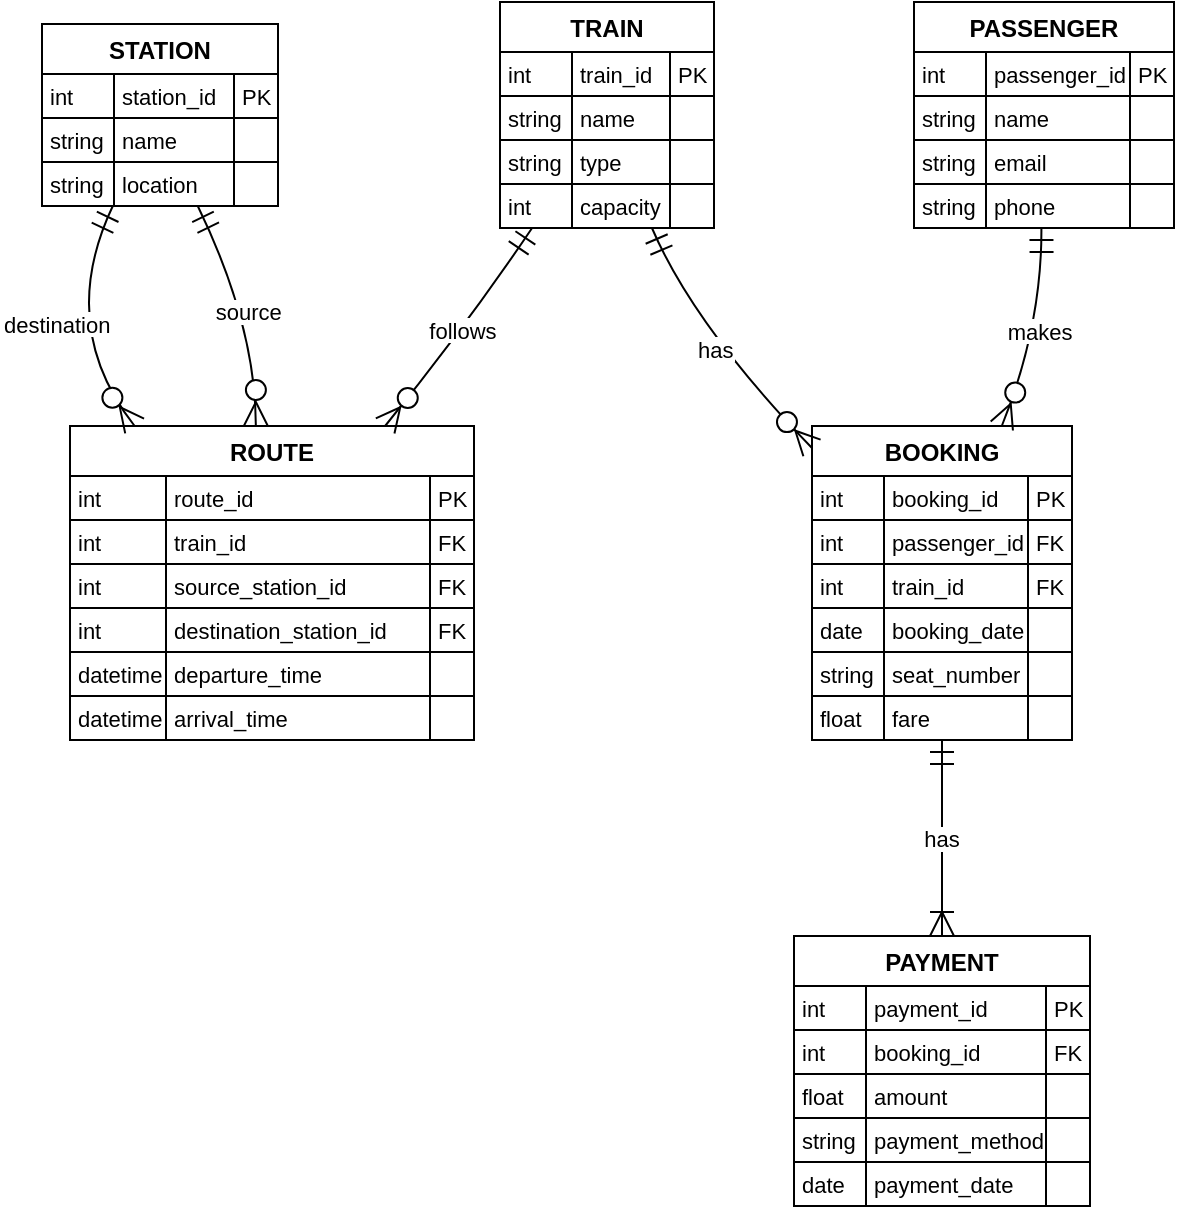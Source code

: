 <mxfile version="26.2.10">
  <diagram name="Page-1" id="knAyFZTI3HJV7yAPTz9n">
    <mxGraphModel dx="2125" dy="632" grid="1" gridSize="10" guides="1" tooltips="1" connect="1" arrows="1" fold="1" page="1" pageScale="1" pageWidth="850" pageHeight="1100" math="0" shadow="0">
      <root>
        <mxCell id="0" />
        <mxCell id="1" parent="0" />
        <mxCell id="Sce8KGqbXGrCBUdUQRyn-1" value="PASSENGER" style="shape=table;startSize=25;container=1;collapsible=0;childLayout=tableLayout;fixedRows=1;rowLines=1;fontStyle=1;align=center;resizeLast=1;" vertex="1" parent="1">
          <mxGeometry x="456" y="20" width="130" height="113" as="geometry" />
        </mxCell>
        <mxCell id="Sce8KGqbXGrCBUdUQRyn-2" style="shape=tableRow;horizontal=0;startSize=0;swimlaneHead=0;swimlaneBody=0;fillColor=none;collapsible=0;dropTarget=0;points=[[0,0.5],[1,0.5]];portConstraint=eastwest;top=0;left=0;right=0;bottom=0;" vertex="1" parent="Sce8KGqbXGrCBUdUQRyn-1">
          <mxGeometry y="25" width="130" height="22" as="geometry" />
        </mxCell>
        <mxCell id="Sce8KGqbXGrCBUdUQRyn-3" value="int" style="shape=partialRectangle;connectable=0;fillColor=none;top=0;left=0;bottom=0;right=0;align=left;spacingLeft=2;overflow=hidden;fontSize=11;" vertex="1" parent="Sce8KGqbXGrCBUdUQRyn-2">
          <mxGeometry width="36" height="22" as="geometry">
            <mxRectangle width="36" height="22" as="alternateBounds" />
          </mxGeometry>
        </mxCell>
        <mxCell id="Sce8KGqbXGrCBUdUQRyn-4" value="passenger_id" style="shape=partialRectangle;connectable=0;fillColor=none;top=0;left=0;bottom=0;right=0;align=left;spacingLeft=2;overflow=hidden;fontSize=11;" vertex="1" parent="Sce8KGqbXGrCBUdUQRyn-2">
          <mxGeometry x="36" width="72" height="22" as="geometry">
            <mxRectangle width="72" height="22" as="alternateBounds" />
          </mxGeometry>
        </mxCell>
        <mxCell id="Sce8KGqbXGrCBUdUQRyn-5" value="PK" style="shape=partialRectangle;connectable=0;fillColor=none;top=0;left=0;bottom=0;right=0;align=left;spacingLeft=2;overflow=hidden;fontSize=11;" vertex="1" parent="Sce8KGqbXGrCBUdUQRyn-2">
          <mxGeometry x="108" width="22" height="22" as="geometry">
            <mxRectangle width="22" height="22" as="alternateBounds" />
          </mxGeometry>
        </mxCell>
        <mxCell id="Sce8KGqbXGrCBUdUQRyn-6" style="shape=tableRow;horizontal=0;startSize=0;swimlaneHead=0;swimlaneBody=0;fillColor=none;collapsible=0;dropTarget=0;points=[[0,0.5],[1,0.5]];portConstraint=eastwest;top=0;left=0;right=0;bottom=0;" vertex="1" parent="Sce8KGqbXGrCBUdUQRyn-1">
          <mxGeometry y="47" width="130" height="22" as="geometry" />
        </mxCell>
        <mxCell id="Sce8KGqbXGrCBUdUQRyn-7" value="string" style="shape=partialRectangle;connectable=0;fillColor=none;top=0;left=0;bottom=0;right=0;align=left;spacingLeft=2;overflow=hidden;fontSize=11;" vertex="1" parent="Sce8KGqbXGrCBUdUQRyn-6">
          <mxGeometry width="36" height="22" as="geometry">
            <mxRectangle width="36" height="22" as="alternateBounds" />
          </mxGeometry>
        </mxCell>
        <mxCell id="Sce8KGqbXGrCBUdUQRyn-8" value="name" style="shape=partialRectangle;connectable=0;fillColor=none;top=0;left=0;bottom=0;right=0;align=left;spacingLeft=2;overflow=hidden;fontSize=11;" vertex="1" parent="Sce8KGqbXGrCBUdUQRyn-6">
          <mxGeometry x="36" width="72" height="22" as="geometry">
            <mxRectangle width="72" height="22" as="alternateBounds" />
          </mxGeometry>
        </mxCell>
        <mxCell id="Sce8KGqbXGrCBUdUQRyn-9" value="" style="shape=partialRectangle;connectable=0;fillColor=none;top=0;left=0;bottom=0;right=0;align=left;spacingLeft=2;overflow=hidden;fontSize=11;" vertex="1" parent="Sce8KGqbXGrCBUdUQRyn-6">
          <mxGeometry x="108" width="22" height="22" as="geometry">
            <mxRectangle width="22" height="22" as="alternateBounds" />
          </mxGeometry>
        </mxCell>
        <mxCell id="Sce8KGqbXGrCBUdUQRyn-10" style="shape=tableRow;horizontal=0;startSize=0;swimlaneHead=0;swimlaneBody=0;fillColor=none;collapsible=0;dropTarget=0;points=[[0,0.5],[1,0.5]];portConstraint=eastwest;top=0;left=0;right=0;bottom=0;" vertex="1" parent="Sce8KGqbXGrCBUdUQRyn-1">
          <mxGeometry y="69" width="130" height="22" as="geometry" />
        </mxCell>
        <mxCell id="Sce8KGqbXGrCBUdUQRyn-11" value="string" style="shape=partialRectangle;connectable=0;fillColor=none;top=0;left=0;bottom=0;right=0;align=left;spacingLeft=2;overflow=hidden;fontSize=11;" vertex="1" parent="Sce8KGqbXGrCBUdUQRyn-10">
          <mxGeometry width="36" height="22" as="geometry">
            <mxRectangle width="36" height="22" as="alternateBounds" />
          </mxGeometry>
        </mxCell>
        <mxCell id="Sce8KGqbXGrCBUdUQRyn-12" value="email" style="shape=partialRectangle;connectable=0;fillColor=none;top=0;left=0;bottom=0;right=0;align=left;spacingLeft=2;overflow=hidden;fontSize=11;" vertex="1" parent="Sce8KGqbXGrCBUdUQRyn-10">
          <mxGeometry x="36" width="72" height="22" as="geometry">
            <mxRectangle width="72" height="22" as="alternateBounds" />
          </mxGeometry>
        </mxCell>
        <mxCell id="Sce8KGqbXGrCBUdUQRyn-13" value="" style="shape=partialRectangle;connectable=0;fillColor=none;top=0;left=0;bottom=0;right=0;align=left;spacingLeft=2;overflow=hidden;fontSize=11;" vertex="1" parent="Sce8KGqbXGrCBUdUQRyn-10">
          <mxGeometry x="108" width="22" height="22" as="geometry">
            <mxRectangle width="22" height="22" as="alternateBounds" />
          </mxGeometry>
        </mxCell>
        <mxCell id="Sce8KGqbXGrCBUdUQRyn-14" style="shape=tableRow;horizontal=0;startSize=0;swimlaneHead=0;swimlaneBody=0;fillColor=none;collapsible=0;dropTarget=0;points=[[0,0.5],[1,0.5]];portConstraint=eastwest;top=0;left=0;right=0;bottom=0;" vertex="1" parent="Sce8KGqbXGrCBUdUQRyn-1">
          <mxGeometry y="91" width="130" height="22" as="geometry" />
        </mxCell>
        <mxCell id="Sce8KGqbXGrCBUdUQRyn-15" value="string" style="shape=partialRectangle;connectable=0;fillColor=none;top=0;left=0;bottom=0;right=0;align=left;spacingLeft=2;overflow=hidden;fontSize=11;" vertex="1" parent="Sce8KGqbXGrCBUdUQRyn-14">
          <mxGeometry width="36" height="22" as="geometry">
            <mxRectangle width="36" height="22" as="alternateBounds" />
          </mxGeometry>
        </mxCell>
        <mxCell id="Sce8KGqbXGrCBUdUQRyn-16" value="phone" style="shape=partialRectangle;connectable=0;fillColor=none;top=0;left=0;bottom=0;right=0;align=left;spacingLeft=2;overflow=hidden;fontSize=11;" vertex="1" parent="Sce8KGqbXGrCBUdUQRyn-14">
          <mxGeometry x="36" width="72" height="22" as="geometry">
            <mxRectangle width="72" height="22" as="alternateBounds" />
          </mxGeometry>
        </mxCell>
        <mxCell id="Sce8KGqbXGrCBUdUQRyn-17" value="" style="shape=partialRectangle;connectable=0;fillColor=none;top=0;left=0;bottom=0;right=0;align=left;spacingLeft=2;overflow=hidden;fontSize=11;" vertex="1" parent="Sce8KGqbXGrCBUdUQRyn-14">
          <mxGeometry x="108" width="22" height="22" as="geometry">
            <mxRectangle width="22" height="22" as="alternateBounds" />
          </mxGeometry>
        </mxCell>
        <mxCell id="Sce8KGqbXGrCBUdUQRyn-18" value="TRAIN" style="shape=table;startSize=25;container=1;collapsible=0;childLayout=tableLayout;fixedRows=1;rowLines=1;fontStyle=1;align=center;resizeLast=1;" vertex="1" parent="1">
          <mxGeometry x="249" y="20" width="107" height="113" as="geometry" />
        </mxCell>
        <mxCell id="Sce8KGqbXGrCBUdUQRyn-19" style="shape=tableRow;horizontal=0;startSize=0;swimlaneHead=0;swimlaneBody=0;fillColor=none;collapsible=0;dropTarget=0;points=[[0,0.5],[1,0.5]];portConstraint=eastwest;top=0;left=0;right=0;bottom=0;" vertex="1" parent="Sce8KGqbXGrCBUdUQRyn-18">
          <mxGeometry y="25" width="107" height="22" as="geometry" />
        </mxCell>
        <mxCell id="Sce8KGqbXGrCBUdUQRyn-20" value="int" style="shape=partialRectangle;connectable=0;fillColor=none;top=0;left=0;bottom=0;right=0;align=left;spacingLeft=2;overflow=hidden;fontSize=11;" vertex="1" parent="Sce8KGqbXGrCBUdUQRyn-19">
          <mxGeometry width="36" height="22" as="geometry">
            <mxRectangle width="36" height="22" as="alternateBounds" />
          </mxGeometry>
        </mxCell>
        <mxCell id="Sce8KGqbXGrCBUdUQRyn-21" value="train_id" style="shape=partialRectangle;connectable=0;fillColor=none;top=0;left=0;bottom=0;right=0;align=left;spacingLeft=2;overflow=hidden;fontSize=11;" vertex="1" parent="Sce8KGqbXGrCBUdUQRyn-19">
          <mxGeometry x="36" width="49" height="22" as="geometry">
            <mxRectangle width="49" height="22" as="alternateBounds" />
          </mxGeometry>
        </mxCell>
        <mxCell id="Sce8KGqbXGrCBUdUQRyn-22" value="PK" style="shape=partialRectangle;connectable=0;fillColor=none;top=0;left=0;bottom=0;right=0;align=left;spacingLeft=2;overflow=hidden;fontSize=11;" vertex="1" parent="Sce8KGqbXGrCBUdUQRyn-19">
          <mxGeometry x="85" width="22" height="22" as="geometry">
            <mxRectangle width="22" height="22" as="alternateBounds" />
          </mxGeometry>
        </mxCell>
        <mxCell id="Sce8KGqbXGrCBUdUQRyn-23" style="shape=tableRow;horizontal=0;startSize=0;swimlaneHead=0;swimlaneBody=0;fillColor=none;collapsible=0;dropTarget=0;points=[[0,0.5],[1,0.5]];portConstraint=eastwest;top=0;left=0;right=0;bottom=0;" vertex="1" parent="Sce8KGqbXGrCBUdUQRyn-18">
          <mxGeometry y="47" width="107" height="22" as="geometry" />
        </mxCell>
        <mxCell id="Sce8KGqbXGrCBUdUQRyn-24" value="string" style="shape=partialRectangle;connectable=0;fillColor=none;top=0;left=0;bottom=0;right=0;align=left;spacingLeft=2;overflow=hidden;fontSize=11;" vertex="1" parent="Sce8KGqbXGrCBUdUQRyn-23">
          <mxGeometry width="36" height="22" as="geometry">
            <mxRectangle width="36" height="22" as="alternateBounds" />
          </mxGeometry>
        </mxCell>
        <mxCell id="Sce8KGqbXGrCBUdUQRyn-25" value="name" style="shape=partialRectangle;connectable=0;fillColor=none;top=0;left=0;bottom=0;right=0;align=left;spacingLeft=2;overflow=hidden;fontSize=11;" vertex="1" parent="Sce8KGqbXGrCBUdUQRyn-23">
          <mxGeometry x="36" width="49" height="22" as="geometry">
            <mxRectangle width="49" height="22" as="alternateBounds" />
          </mxGeometry>
        </mxCell>
        <mxCell id="Sce8KGqbXGrCBUdUQRyn-26" value="" style="shape=partialRectangle;connectable=0;fillColor=none;top=0;left=0;bottom=0;right=0;align=left;spacingLeft=2;overflow=hidden;fontSize=11;" vertex="1" parent="Sce8KGqbXGrCBUdUQRyn-23">
          <mxGeometry x="85" width="22" height="22" as="geometry">
            <mxRectangle width="22" height="22" as="alternateBounds" />
          </mxGeometry>
        </mxCell>
        <mxCell id="Sce8KGqbXGrCBUdUQRyn-27" style="shape=tableRow;horizontal=0;startSize=0;swimlaneHead=0;swimlaneBody=0;fillColor=none;collapsible=0;dropTarget=0;points=[[0,0.5],[1,0.5]];portConstraint=eastwest;top=0;left=0;right=0;bottom=0;" vertex="1" parent="Sce8KGqbXGrCBUdUQRyn-18">
          <mxGeometry y="69" width="107" height="22" as="geometry" />
        </mxCell>
        <mxCell id="Sce8KGqbXGrCBUdUQRyn-28" value="string" style="shape=partialRectangle;connectable=0;fillColor=none;top=0;left=0;bottom=0;right=0;align=left;spacingLeft=2;overflow=hidden;fontSize=11;" vertex="1" parent="Sce8KGqbXGrCBUdUQRyn-27">
          <mxGeometry width="36" height="22" as="geometry">
            <mxRectangle width="36" height="22" as="alternateBounds" />
          </mxGeometry>
        </mxCell>
        <mxCell id="Sce8KGqbXGrCBUdUQRyn-29" value="type" style="shape=partialRectangle;connectable=0;fillColor=none;top=0;left=0;bottom=0;right=0;align=left;spacingLeft=2;overflow=hidden;fontSize=11;" vertex="1" parent="Sce8KGqbXGrCBUdUQRyn-27">
          <mxGeometry x="36" width="49" height="22" as="geometry">
            <mxRectangle width="49" height="22" as="alternateBounds" />
          </mxGeometry>
        </mxCell>
        <mxCell id="Sce8KGqbXGrCBUdUQRyn-30" value="" style="shape=partialRectangle;connectable=0;fillColor=none;top=0;left=0;bottom=0;right=0;align=left;spacingLeft=2;overflow=hidden;fontSize=11;" vertex="1" parent="Sce8KGqbXGrCBUdUQRyn-27">
          <mxGeometry x="85" width="22" height="22" as="geometry">
            <mxRectangle width="22" height="22" as="alternateBounds" />
          </mxGeometry>
        </mxCell>
        <mxCell id="Sce8KGqbXGrCBUdUQRyn-31" style="shape=tableRow;horizontal=0;startSize=0;swimlaneHead=0;swimlaneBody=0;fillColor=none;collapsible=0;dropTarget=0;points=[[0,0.5],[1,0.5]];portConstraint=eastwest;top=0;left=0;right=0;bottom=0;" vertex="1" parent="Sce8KGqbXGrCBUdUQRyn-18">
          <mxGeometry y="91" width="107" height="22" as="geometry" />
        </mxCell>
        <mxCell id="Sce8KGqbXGrCBUdUQRyn-32" value="int" style="shape=partialRectangle;connectable=0;fillColor=none;top=0;left=0;bottom=0;right=0;align=left;spacingLeft=2;overflow=hidden;fontSize=11;" vertex="1" parent="Sce8KGqbXGrCBUdUQRyn-31">
          <mxGeometry width="36" height="22" as="geometry">
            <mxRectangle width="36" height="22" as="alternateBounds" />
          </mxGeometry>
        </mxCell>
        <mxCell id="Sce8KGqbXGrCBUdUQRyn-33" value="capacity" style="shape=partialRectangle;connectable=0;fillColor=none;top=0;left=0;bottom=0;right=0;align=left;spacingLeft=2;overflow=hidden;fontSize=11;" vertex="1" parent="Sce8KGqbXGrCBUdUQRyn-31">
          <mxGeometry x="36" width="49" height="22" as="geometry">
            <mxRectangle width="49" height="22" as="alternateBounds" />
          </mxGeometry>
        </mxCell>
        <mxCell id="Sce8KGqbXGrCBUdUQRyn-34" value="" style="shape=partialRectangle;connectable=0;fillColor=none;top=0;left=0;bottom=0;right=0;align=left;spacingLeft=2;overflow=hidden;fontSize=11;" vertex="1" parent="Sce8KGqbXGrCBUdUQRyn-31">
          <mxGeometry x="85" width="22" height="22" as="geometry">
            <mxRectangle width="22" height="22" as="alternateBounds" />
          </mxGeometry>
        </mxCell>
        <mxCell id="Sce8KGqbXGrCBUdUQRyn-35" value="STATION" style="shape=table;startSize=25;container=1;collapsible=0;childLayout=tableLayout;fixedRows=1;rowLines=1;fontStyle=1;align=center;resizeLast=1;" vertex="1" parent="1">
          <mxGeometry x="20" y="31" width="118" height="91" as="geometry" />
        </mxCell>
        <mxCell id="Sce8KGqbXGrCBUdUQRyn-36" style="shape=tableRow;horizontal=0;startSize=0;swimlaneHead=0;swimlaneBody=0;fillColor=none;collapsible=0;dropTarget=0;points=[[0,0.5],[1,0.5]];portConstraint=eastwest;top=0;left=0;right=0;bottom=0;" vertex="1" parent="Sce8KGqbXGrCBUdUQRyn-35">
          <mxGeometry y="25" width="118" height="22" as="geometry" />
        </mxCell>
        <mxCell id="Sce8KGqbXGrCBUdUQRyn-37" value="int" style="shape=partialRectangle;connectable=0;fillColor=none;top=0;left=0;bottom=0;right=0;align=left;spacingLeft=2;overflow=hidden;fontSize=11;" vertex="1" parent="Sce8KGqbXGrCBUdUQRyn-36">
          <mxGeometry width="36" height="22" as="geometry">
            <mxRectangle width="36" height="22" as="alternateBounds" />
          </mxGeometry>
        </mxCell>
        <mxCell id="Sce8KGqbXGrCBUdUQRyn-38" value="station_id" style="shape=partialRectangle;connectable=0;fillColor=none;top=0;left=0;bottom=0;right=0;align=left;spacingLeft=2;overflow=hidden;fontSize=11;" vertex="1" parent="Sce8KGqbXGrCBUdUQRyn-36">
          <mxGeometry x="36" width="60" height="22" as="geometry">
            <mxRectangle width="60" height="22" as="alternateBounds" />
          </mxGeometry>
        </mxCell>
        <mxCell id="Sce8KGqbXGrCBUdUQRyn-39" value="PK" style="shape=partialRectangle;connectable=0;fillColor=none;top=0;left=0;bottom=0;right=0;align=left;spacingLeft=2;overflow=hidden;fontSize=11;" vertex="1" parent="Sce8KGqbXGrCBUdUQRyn-36">
          <mxGeometry x="96" width="22" height="22" as="geometry">
            <mxRectangle width="22" height="22" as="alternateBounds" />
          </mxGeometry>
        </mxCell>
        <mxCell id="Sce8KGqbXGrCBUdUQRyn-40" style="shape=tableRow;horizontal=0;startSize=0;swimlaneHead=0;swimlaneBody=0;fillColor=none;collapsible=0;dropTarget=0;points=[[0,0.5],[1,0.5]];portConstraint=eastwest;top=0;left=0;right=0;bottom=0;" vertex="1" parent="Sce8KGqbXGrCBUdUQRyn-35">
          <mxGeometry y="47" width="118" height="22" as="geometry" />
        </mxCell>
        <mxCell id="Sce8KGqbXGrCBUdUQRyn-41" value="string" style="shape=partialRectangle;connectable=0;fillColor=none;top=0;left=0;bottom=0;right=0;align=left;spacingLeft=2;overflow=hidden;fontSize=11;" vertex="1" parent="Sce8KGqbXGrCBUdUQRyn-40">
          <mxGeometry width="36" height="22" as="geometry">
            <mxRectangle width="36" height="22" as="alternateBounds" />
          </mxGeometry>
        </mxCell>
        <mxCell id="Sce8KGqbXGrCBUdUQRyn-42" value="name" style="shape=partialRectangle;connectable=0;fillColor=none;top=0;left=0;bottom=0;right=0;align=left;spacingLeft=2;overflow=hidden;fontSize=11;" vertex="1" parent="Sce8KGqbXGrCBUdUQRyn-40">
          <mxGeometry x="36" width="60" height="22" as="geometry">
            <mxRectangle width="60" height="22" as="alternateBounds" />
          </mxGeometry>
        </mxCell>
        <mxCell id="Sce8KGqbXGrCBUdUQRyn-43" value="" style="shape=partialRectangle;connectable=0;fillColor=none;top=0;left=0;bottom=0;right=0;align=left;spacingLeft=2;overflow=hidden;fontSize=11;" vertex="1" parent="Sce8KGqbXGrCBUdUQRyn-40">
          <mxGeometry x="96" width="22" height="22" as="geometry">
            <mxRectangle width="22" height="22" as="alternateBounds" />
          </mxGeometry>
        </mxCell>
        <mxCell id="Sce8KGqbXGrCBUdUQRyn-44" style="shape=tableRow;horizontal=0;startSize=0;swimlaneHead=0;swimlaneBody=0;fillColor=none;collapsible=0;dropTarget=0;points=[[0,0.5],[1,0.5]];portConstraint=eastwest;top=0;left=0;right=0;bottom=0;" vertex="1" parent="Sce8KGqbXGrCBUdUQRyn-35">
          <mxGeometry y="69" width="118" height="22" as="geometry" />
        </mxCell>
        <mxCell id="Sce8KGqbXGrCBUdUQRyn-45" value="string" style="shape=partialRectangle;connectable=0;fillColor=none;top=0;left=0;bottom=0;right=0;align=left;spacingLeft=2;overflow=hidden;fontSize=11;" vertex="1" parent="Sce8KGqbXGrCBUdUQRyn-44">
          <mxGeometry width="36" height="22" as="geometry">
            <mxRectangle width="36" height="22" as="alternateBounds" />
          </mxGeometry>
        </mxCell>
        <mxCell id="Sce8KGqbXGrCBUdUQRyn-46" value="location" style="shape=partialRectangle;connectable=0;fillColor=none;top=0;left=0;bottom=0;right=0;align=left;spacingLeft=2;overflow=hidden;fontSize=11;" vertex="1" parent="Sce8KGqbXGrCBUdUQRyn-44">
          <mxGeometry x="36" width="60" height="22" as="geometry">
            <mxRectangle width="60" height="22" as="alternateBounds" />
          </mxGeometry>
        </mxCell>
        <mxCell id="Sce8KGqbXGrCBUdUQRyn-47" value="" style="shape=partialRectangle;connectable=0;fillColor=none;top=0;left=0;bottom=0;right=0;align=left;spacingLeft=2;overflow=hidden;fontSize=11;" vertex="1" parent="Sce8KGqbXGrCBUdUQRyn-44">
          <mxGeometry x="96" width="22" height="22" as="geometry">
            <mxRectangle width="22" height="22" as="alternateBounds" />
          </mxGeometry>
        </mxCell>
        <mxCell id="Sce8KGqbXGrCBUdUQRyn-48" value="ROUTE" style="shape=table;startSize=25;container=1;collapsible=0;childLayout=tableLayout;fixedRows=1;rowLines=1;fontStyle=1;align=center;resizeLast=1;" vertex="1" parent="1">
          <mxGeometry x="34" y="232" width="202" height="157" as="geometry" />
        </mxCell>
        <mxCell id="Sce8KGqbXGrCBUdUQRyn-49" style="shape=tableRow;horizontal=0;startSize=0;swimlaneHead=0;swimlaneBody=0;fillColor=none;collapsible=0;dropTarget=0;points=[[0,0.5],[1,0.5]];portConstraint=eastwest;top=0;left=0;right=0;bottom=0;" vertex="1" parent="Sce8KGqbXGrCBUdUQRyn-48">
          <mxGeometry y="25" width="202" height="22" as="geometry" />
        </mxCell>
        <mxCell id="Sce8KGqbXGrCBUdUQRyn-50" value="int" style="shape=partialRectangle;connectable=0;fillColor=none;top=0;left=0;bottom=0;right=0;align=left;spacingLeft=2;overflow=hidden;fontSize=11;" vertex="1" parent="Sce8KGqbXGrCBUdUQRyn-49">
          <mxGeometry width="48" height="22" as="geometry">
            <mxRectangle width="48" height="22" as="alternateBounds" />
          </mxGeometry>
        </mxCell>
        <mxCell id="Sce8KGqbXGrCBUdUQRyn-51" value="route_id" style="shape=partialRectangle;connectable=0;fillColor=none;top=0;left=0;bottom=0;right=0;align=left;spacingLeft=2;overflow=hidden;fontSize=11;" vertex="1" parent="Sce8KGqbXGrCBUdUQRyn-49">
          <mxGeometry x="48" width="132" height="22" as="geometry">
            <mxRectangle width="132" height="22" as="alternateBounds" />
          </mxGeometry>
        </mxCell>
        <mxCell id="Sce8KGqbXGrCBUdUQRyn-52" value="PK" style="shape=partialRectangle;connectable=0;fillColor=none;top=0;left=0;bottom=0;right=0;align=left;spacingLeft=2;overflow=hidden;fontSize=11;" vertex="1" parent="Sce8KGqbXGrCBUdUQRyn-49">
          <mxGeometry x="180" width="22" height="22" as="geometry">
            <mxRectangle width="22" height="22" as="alternateBounds" />
          </mxGeometry>
        </mxCell>
        <mxCell id="Sce8KGqbXGrCBUdUQRyn-53" style="shape=tableRow;horizontal=0;startSize=0;swimlaneHead=0;swimlaneBody=0;fillColor=none;collapsible=0;dropTarget=0;points=[[0,0.5],[1,0.5]];portConstraint=eastwest;top=0;left=0;right=0;bottom=0;" vertex="1" parent="Sce8KGqbXGrCBUdUQRyn-48">
          <mxGeometry y="47" width="202" height="22" as="geometry" />
        </mxCell>
        <mxCell id="Sce8KGqbXGrCBUdUQRyn-54" value="int" style="shape=partialRectangle;connectable=0;fillColor=none;top=0;left=0;bottom=0;right=0;align=left;spacingLeft=2;overflow=hidden;fontSize=11;" vertex="1" parent="Sce8KGqbXGrCBUdUQRyn-53">
          <mxGeometry width="48" height="22" as="geometry">
            <mxRectangle width="48" height="22" as="alternateBounds" />
          </mxGeometry>
        </mxCell>
        <mxCell id="Sce8KGqbXGrCBUdUQRyn-55" value="train_id" style="shape=partialRectangle;connectable=0;fillColor=none;top=0;left=0;bottom=0;right=0;align=left;spacingLeft=2;overflow=hidden;fontSize=11;" vertex="1" parent="Sce8KGqbXGrCBUdUQRyn-53">
          <mxGeometry x="48" width="132" height="22" as="geometry">
            <mxRectangle width="132" height="22" as="alternateBounds" />
          </mxGeometry>
        </mxCell>
        <mxCell id="Sce8KGqbXGrCBUdUQRyn-56" value="FK" style="shape=partialRectangle;connectable=0;fillColor=none;top=0;left=0;bottom=0;right=0;align=left;spacingLeft=2;overflow=hidden;fontSize=11;" vertex="1" parent="Sce8KGqbXGrCBUdUQRyn-53">
          <mxGeometry x="180" width="22" height="22" as="geometry">
            <mxRectangle width="22" height="22" as="alternateBounds" />
          </mxGeometry>
        </mxCell>
        <mxCell id="Sce8KGqbXGrCBUdUQRyn-57" style="shape=tableRow;horizontal=0;startSize=0;swimlaneHead=0;swimlaneBody=0;fillColor=none;collapsible=0;dropTarget=0;points=[[0,0.5],[1,0.5]];portConstraint=eastwest;top=0;left=0;right=0;bottom=0;" vertex="1" parent="Sce8KGqbXGrCBUdUQRyn-48">
          <mxGeometry y="69" width="202" height="22" as="geometry" />
        </mxCell>
        <mxCell id="Sce8KGqbXGrCBUdUQRyn-58" value="int" style="shape=partialRectangle;connectable=0;fillColor=none;top=0;left=0;bottom=0;right=0;align=left;spacingLeft=2;overflow=hidden;fontSize=11;" vertex="1" parent="Sce8KGqbXGrCBUdUQRyn-57">
          <mxGeometry width="48" height="22" as="geometry">
            <mxRectangle width="48" height="22" as="alternateBounds" />
          </mxGeometry>
        </mxCell>
        <mxCell id="Sce8KGqbXGrCBUdUQRyn-59" value="source_station_id" style="shape=partialRectangle;connectable=0;fillColor=none;top=0;left=0;bottom=0;right=0;align=left;spacingLeft=2;overflow=hidden;fontSize=11;" vertex="1" parent="Sce8KGqbXGrCBUdUQRyn-57">
          <mxGeometry x="48" width="132" height="22" as="geometry">
            <mxRectangle width="132" height="22" as="alternateBounds" />
          </mxGeometry>
        </mxCell>
        <mxCell id="Sce8KGqbXGrCBUdUQRyn-60" value="FK" style="shape=partialRectangle;connectable=0;fillColor=none;top=0;left=0;bottom=0;right=0;align=left;spacingLeft=2;overflow=hidden;fontSize=11;" vertex="1" parent="Sce8KGqbXGrCBUdUQRyn-57">
          <mxGeometry x="180" width="22" height="22" as="geometry">
            <mxRectangle width="22" height="22" as="alternateBounds" />
          </mxGeometry>
        </mxCell>
        <mxCell id="Sce8KGqbXGrCBUdUQRyn-61" style="shape=tableRow;horizontal=0;startSize=0;swimlaneHead=0;swimlaneBody=0;fillColor=none;collapsible=0;dropTarget=0;points=[[0,0.5],[1,0.5]];portConstraint=eastwest;top=0;left=0;right=0;bottom=0;" vertex="1" parent="Sce8KGqbXGrCBUdUQRyn-48">
          <mxGeometry y="91" width="202" height="22" as="geometry" />
        </mxCell>
        <mxCell id="Sce8KGqbXGrCBUdUQRyn-62" value="int" style="shape=partialRectangle;connectable=0;fillColor=none;top=0;left=0;bottom=0;right=0;align=left;spacingLeft=2;overflow=hidden;fontSize=11;" vertex="1" parent="Sce8KGqbXGrCBUdUQRyn-61">
          <mxGeometry width="48" height="22" as="geometry">
            <mxRectangle width="48" height="22" as="alternateBounds" />
          </mxGeometry>
        </mxCell>
        <mxCell id="Sce8KGqbXGrCBUdUQRyn-63" value="destination_station_id" style="shape=partialRectangle;connectable=0;fillColor=none;top=0;left=0;bottom=0;right=0;align=left;spacingLeft=2;overflow=hidden;fontSize=11;" vertex="1" parent="Sce8KGqbXGrCBUdUQRyn-61">
          <mxGeometry x="48" width="132" height="22" as="geometry">
            <mxRectangle width="132" height="22" as="alternateBounds" />
          </mxGeometry>
        </mxCell>
        <mxCell id="Sce8KGqbXGrCBUdUQRyn-64" value="FK" style="shape=partialRectangle;connectable=0;fillColor=none;top=0;left=0;bottom=0;right=0;align=left;spacingLeft=2;overflow=hidden;fontSize=11;" vertex="1" parent="Sce8KGqbXGrCBUdUQRyn-61">
          <mxGeometry x="180" width="22" height="22" as="geometry">
            <mxRectangle width="22" height="22" as="alternateBounds" />
          </mxGeometry>
        </mxCell>
        <mxCell id="Sce8KGqbXGrCBUdUQRyn-65" style="shape=tableRow;horizontal=0;startSize=0;swimlaneHead=0;swimlaneBody=0;fillColor=none;collapsible=0;dropTarget=0;points=[[0,0.5],[1,0.5]];portConstraint=eastwest;top=0;left=0;right=0;bottom=0;" vertex="1" parent="Sce8KGqbXGrCBUdUQRyn-48">
          <mxGeometry y="113" width="202" height="22" as="geometry" />
        </mxCell>
        <mxCell id="Sce8KGqbXGrCBUdUQRyn-66" value="datetime" style="shape=partialRectangle;connectable=0;fillColor=none;top=0;left=0;bottom=0;right=0;align=left;spacingLeft=2;overflow=hidden;fontSize=11;" vertex="1" parent="Sce8KGqbXGrCBUdUQRyn-65">
          <mxGeometry width="48" height="22" as="geometry">
            <mxRectangle width="48" height="22" as="alternateBounds" />
          </mxGeometry>
        </mxCell>
        <mxCell id="Sce8KGqbXGrCBUdUQRyn-67" value="departure_time" style="shape=partialRectangle;connectable=0;fillColor=none;top=0;left=0;bottom=0;right=0;align=left;spacingLeft=2;overflow=hidden;fontSize=11;" vertex="1" parent="Sce8KGqbXGrCBUdUQRyn-65">
          <mxGeometry x="48" width="132" height="22" as="geometry">
            <mxRectangle width="132" height="22" as="alternateBounds" />
          </mxGeometry>
        </mxCell>
        <mxCell id="Sce8KGqbXGrCBUdUQRyn-68" value="" style="shape=partialRectangle;connectable=0;fillColor=none;top=0;left=0;bottom=0;right=0;align=left;spacingLeft=2;overflow=hidden;fontSize=11;" vertex="1" parent="Sce8KGqbXGrCBUdUQRyn-65">
          <mxGeometry x="180" width="22" height="22" as="geometry">
            <mxRectangle width="22" height="22" as="alternateBounds" />
          </mxGeometry>
        </mxCell>
        <mxCell id="Sce8KGqbXGrCBUdUQRyn-69" style="shape=tableRow;horizontal=0;startSize=0;swimlaneHead=0;swimlaneBody=0;fillColor=none;collapsible=0;dropTarget=0;points=[[0,0.5],[1,0.5]];portConstraint=eastwest;top=0;left=0;right=0;bottom=0;" vertex="1" parent="Sce8KGqbXGrCBUdUQRyn-48">
          <mxGeometry y="135" width="202" height="22" as="geometry" />
        </mxCell>
        <mxCell id="Sce8KGqbXGrCBUdUQRyn-70" value="datetime" style="shape=partialRectangle;connectable=0;fillColor=none;top=0;left=0;bottom=0;right=0;align=left;spacingLeft=2;overflow=hidden;fontSize=11;" vertex="1" parent="Sce8KGqbXGrCBUdUQRyn-69">
          <mxGeometry width="48" height="22" as="geometry">
            <mxRectangle width="48" height="22" as="alternateBounds" />
          </mxGeometry>
        </mxCell>
        <mxCell id="Sce8KGqbXGrCBUdUQRyn-71" value="arrival_time" style="shape=partialRectangle;connectable=0;fillColor=none;top=0;left=0;bottom=0;right=0;align=left;spacingLeft=2;overflow=hidden;fontSize=11;" vertex="1" parent="Sce8KGqbXGrCBUdUQRyn-69">
          <mxGeometry x="48" width="132" height="22" as="geometry">
            <mxRectangle width="132" height="22" as="alternateBounds" />
          </mxGeometry>
        </mxCell>
        <mxCell id="Sce8KGqbXGrCBUdUQRyn-72" value="" style="shape=partialRectangle;connectable=0;fillColor=none;top=0;left=0;bottom=0;right=0;align=left;spacingLeft=2;overflow=hidden;fontSize=11;" vertex="1" parent="Sce8KGqbXGrCBUdUQRyn-69">
          <mxGeometry x="180" width="22" height="22" as="geometry">
            <mxRectangle width="22" height="22" as="alternateBounds" />
          </mxGeometry>
        </mxCell>
        <mxCell id="Sce8KGqbXGrCBUdUQRyn-73" value="BOOKING" style="shape=table;startSize=25;container=1;collapsible=0;childLayout=tableLayout;fixedRows=1;rowLines=1;fontStyle=1;align=center;resizeLast=1;" vertex="1" parent="1">
          <mxGeometry x="405" y="232" width="130" height="157" as="geometry" />
        </mxCell>
        <mxCell id="Sce8KGqbXGrCBUdUQRyn-74" style="shape=tableRow;horizontal=0;startSize=0;swimlaneHead=0;swimlaneBody=0;fillColor=none;collapsible=0;dropTarget=0;points=[[0,0.5],[1,0.5]];portConstraint=eastwest;top=0;left=0;right=0;bottom=0;" vertex="1" parent="Sce8KGqbXGrCBUdUQRyn-73">
          <mxGeometry y="25" width="130" height="22" as="geometry" />
        </mxCell>
        <mxCell id="Sce8KGqbXGrCBUdUQRyn-75" value="int" style="shape=partialRectangle;connectable=0;fillColor=none;top=0;left=0;bottom=0;right=0;align=left;spacingLeft=2;overflow=hidden;fontSize=11;" vertex="1" parent="Sce8KGqbXGrCBUdUQRyn-74">
          <mxGeometry width="36" height="22" as="geometry">
            <mxRectangle width="36" height="22" as="alternateBounds" />
          </mxGeometry>
        </mxCell>
        <mxCell id="Sce8KGqbXGrCBUdUQRyn-76" value="booking_id" style="shape=partialRectangle;connectable=0;fillColor=none;top=0;left=0;bottom=0;right=0;align=left;spacingLeft=2;overflow=hidden;fontSize=11;" vertex="1" parent="Sce8KGqbXGrCBUdUQRyn-74">
          <mxGeometry x="36" width="72" height="22" as="geometry">
            <mxRectangle width="72" height="22" as="alternateBounds" />
          </mxGeometry>
        </mxCell>
        <mxCell id="Sce8KGqbXGrCBUdUQRyn-77" value="PK" style="shape=partialRectangle;connectable=0;fillColor=none;top=0;left=0;bottom=0;right=0;align=left;spacingLeft=2;overflow=hidden;fontSize=11;" vertex="1" parent="Sce8KGqbXGrCBUdUQRyn-74">
          <mxGeometry x="108" width="22" height="22" as="geometry">
            <mxRectangle width="22" height="22" as="alternateBounds" />
          </mxGeometry>
        </mxCell>
        <mxCell id="Sce8KGqbXGrCBUdUQRyn-78" style="shape=tableRow;horizontal=0;startSize=0;swimlaneHead=0;swimlaneBody=0;fillColor=none;collapsible=0;dropTarget=0;points=[[0,0.5],[1,0.5]];portConstraint=eastwest;top=0;left=0;right=0;bottom=0;" vertex="1" parent="Sce8KGqbXGrCBUdUQRyn-73">
          <mxGeometry y="47" width="130" height="22" as="geometry" />
        </mxCell>
        <mxCell id="Sce8KGqbXGrCBUdUQRyn-79" value="int" style="shape=partialRectangle;connectable=0;fillColor=none;top=0;left=0;bottom=0;right=0;align=left;spacingLeft=2;overflow=hidden;fontSize=11;" vertex="1" parent="Sce8KGqbXGrCBUdUQRyn-78">
          <mxGeometry width="36" height="22" as="geometry">
            <mxRectangle width="36" height="22" as="alternateBounds" />
          </mxGeometry>
        </mxCell>
        <mxCell id="Sce8KGqbXGrCBUdUQRyn-80" value="passenger_id" style="shape=partialRectangle;connectable=0;fillColor=none;top=0;left=0;bottom=0;right=0;align=left;spacingLeft=2;overflow=hidden;fontSize=11;" vertex="1" parent="Sce8KGqbXGrCBUdUQRyn-78">
          <mxGeometry x="36" width="72" height="22" as="geometry">
            <mxRectangle width="72" height="22" as="alternateBounds" />
          </mxGeometry>
        </mxCell>
        <mxCell id="Sce8KGqbXGrCBUdUQRyn-81" value="FK" style="shape=partialRectangle;connectable=0;fillColor=none;top=0;left=0;bottom=0;right=0;align=left;spacingLeft=2;overflow=hidden;fontSize=11;" vertex="1" parent="Sce8KGqbXGrCBUdUQRyn-78">
          <mxGeometry x="108" width="22" height="22" as="geometry">
            <mxRectangle width="22" height="22" as="alternateBounds" />
          </mxGeometry>
        </mxCell>
        <mxCell id="Sce8KGqbXGrCBUdUQRyn-82" style="shape=tableRow;horizontal=0;startSize=0;swimlaneHead=0;swimlaneBody=0;fillColor=none;collapsible=0;dropTarget=0;points=[[0,0.5],[1,0.5]];portConstraint=eastwest;top=0;left=0;right=0;bottom=0;" vertex="1" parent="Sce8KGqbXGrCBUdUQRyn-73">
          <mxGeometry y="69" width="130" height="22" as="geometry" />
        </mxCell>
        <mxCell id="Sce8KGqbXGrCBUdUQRyn-83" value="int" style="shape=partialRectangle;connectable=0;fillColor=none;top=0;left=0;bottom=0;right=0;align=left;spacingLeft=2;overflow=hidden;fontSize=11;" vertex="1" parent="Sce8KGqbXGrCBUdUQRyn-82">
          <mxGeometry width="36" height="22" as="geometry">
            <mxRectangle width="36" height="22" as="alternateBounds" />
          </mxGeometry>
        </mxCell>
        <mxCell id="Sce8KGqbXGrCBUdUQRyn-84" value="train_id" style="shape=partialRectangle;connectable=0;fillColor=none;top=0;left=0;bottom=0;right=0;align=left;spacingLeft=2;overflow=hidden;fontSize=11;" vertex="1" parent="Sce8KGqbXGrCBUdUQRyn-82">
          <mxGeometry x="36" width="72" height="22" as="geometry">
            <mxRectangle width="72" height="22" as="alternateBounds" />
          </mxGeometry>
        </mxCell>
        <mxCell id="Sce8KGqbXGrCBUdUQRyn-85" value="FK" style="shape=partialRectangle;connectable=0;fillColor=none;top=0;left=0;bottom=0;right=0;align=left;spacingLeft=2;overflow=hidden;fontSize=11;" vertex="1" parent="Sce8KGqbXGrCBUdUQRyn-82">
          <mxGeometry x="108" width="22" height="22" as="geometry">
            <mxRectangle width="22" height="22" as="alternateBounds" />
          </mxGeometry>
        </mxCell>
        <mxCell id="Sce8KGqbXGrCBUdUQRyn-86" style="shape=tableRow;horizontal=0;startSize=0;swimlaneHead=0;swimlaneBody=0;fillColor=none;collapsible=0;dropTarget=0;points=[[0,0.5],[1,0.5]];portConstraint=eastwest;top=0;left=0;right=0;bottom=0;" vertex="1" parent="Sce8KGqbXGrCBUdUQRyn-73">
          <mxGeometry y="91" width="130" height="22" as="geometry" />
        </mxCell>
        <mxCell id="Sce8KGqbXGrCBUdUQRyn-87" value="date" style="shape=partialRectangle;connectable=0;fillColor=none;top=0;left=0;bottom=0;right=0;align=left;spacingLeft=2;overflow=hidden;fontSize=11;" vertex="1" parent="Sce8KGqbXGrCBUdUQRyn-86">
          <mxGeometry width="36" height="22" as="geometry">
            <mxRectangle width="36" height="22" as="alternateBounds" />
          </mxGeometry>
        </mxCell>
        <mxCell id="Sce8KGqbXGrCBUdUQRyn-88" value="booking_date" style="shape=partialRectangle;connectable=0;fillColor=none;top=0;left=0;bottom=0;right=0;align=left;spacingLeft=2;overflow=hidden;fontSize=11;" vertex="1" parent="Sce8KGqbXGrCBUdUQRyn-86">
          <mxGeometry x="36" width="72" height="22" as="geometry">
            <mxRectangle width="72" height="22" as="alternateBounds" />
          </mxGeometry>
        </mxCell>
        <mxCell id="Sce8KGqbXGrCBUdUQRyn-89" value="" style="shape=partialRectangle;connectable=0;fillColor=none;top=0;left=0;bottom=0;right=0;align=left;spacingLeft=2;overflow=hidden;fontSize=11;" vertex="1" parent="Sce8KGqbXGrCBUdUQRyn-86">
          <mxGeometry x="108" width="22" height="22" as="geometry">
            <mxRectangle width="22" height="22" as="alternateBounds" />
          </mxGeometry>
        </mxCell>
        <mxCell id="Sce8KGqbXGrCBUdUQRyn-90" style="shape=tableRow;horizontal=0;startSize=0;swimlaneHead=0;swimlaneBody=0;fillColor=none;collapsible=0;dropTarget=0;points=[[0,0.5],[1,0.5]];portConstraint=eastwest;top=0;left=0;right=0;bottom=0;" vertex="1" parent="Sce8KGqbXGrCBUdUQRyn-73">
          <mxGeometry y="113" width="130" height="22" as="geometry" />
        </mxCell>
        <mxCell id="Sce8KGqbXGrCBUdUQRyn-91" value="string" style="shape=partialRectangle;connectable=0;fillColor=none;top=0;left=0;bottom=0;right=0;align=left;spacingLeft=2;overflow=hidden;fontSize=11;" vertex="1" parent="Sce8KGqbXGrCBUdUQRyn-90">
          <mxGeometry width="36" height="22" as="geometry">
            <mxRectangle width="36" height="22" as="alternateBounds" />
          </mxGeometry>
        </mxCell>
        <mxCell id="Sce8KGqbXGrCBUdUQRyn-92" value="seat_number" style="shape=partialRectangle;connectable=0;fillColor=none;top=0;left=0;bottom=0;right=0;align=left;spacingLeft=2;overflow=hidden;fontSize=11;" vertex="1" parent="Sce8KGqbXGrCBUdUQRyn-90">
          <mxGeometry x="36" width="72" height="22" as="geometry">
            <mxRectangle width="72" height="22" as="alternateBounds" />
          </mxGeometry>
        </mxCell>
        <mxCell id="Sce8KGqbXGrCBUdUQRyn-93" value="" style="shape=partialRectangle;connectable=0;fillColor=none;top=0;left=0;bottom=0;right=0;align=left;spacingLeft=2;overflow=hidden;fontSize=11;" vertex="1" parent="Sce8KGqbXGrCBUdUQRyn-90">
          <mxGeometry x="108" width="22" height="22" as="geometry">
            <mxRectangle width="22" height="22" as="alternateBounds" />
          </mxGeometry>
        </mxCell>
        <mxCell id="Sce8KGqbXGrCBUdUQRyn-94" style="shape=tableRow;horizontal=0;startSize=0;swimlaneHead=0;swimlaneBody=0;fillColor=none;collapsible=0;dropTarget=0;points=[[0,0.5],[1,0.5]];portConstraint=eastwest;top=0;left=0;right=0;bottom=0;" vertex="1" parent="Sce8KGqbXGrCBUdUQRyn-73">
          <mxGeometry y="135" width="130" height="22" as="geometry" />
        </mxCell>
        <mxCell id="Sce8KGqbXGrCBUdUQRyn-95" value="float" style="shape=partialRectangle;connectable=0;fillColor=none;top=0;left=0;bottom=0;right=0;align=left;spacingLeft=2;overflow=hidden;fontSize=11;" vertex="1" parent="Sce8KGqbXGrCBUdUQRyn-94">
          <mxGeometry width="36" height="22" as="geometry">
            <mxRectangle width="36" height="22" as="alternateBounds" />
          </mxGeometry>
        </mxCell>
        <mxCell id="Sce8KGqbXGrCBUdUQRyn-96" value="fare" style="shape=partialRectangle;connectable=0;fillColor=none;top=0;left=0;bottom=0;right=0;align=left;spacingLeft=2;overflow=hidden;fontSize=11;" vertex="1" parent="Sce8KGqbXGrCBUdUQRyn-94">
          <mxGeometry x="36" width="72" height="22" as="geometry">
            <mxRectangle width="72" height="22" as="alternateBounds" />
          </mxGeometry>
        </mxCell>
        <mxCell id="Sce8KGqbXGrCBUdUQRyn-97" value="" style="shape=partialRectangle;connectable=0;fillColor=none;top=0;left=0;bottom=0;right=0;align=left;spacingLeft=2;overflow=hidden;fontSize=11;" vertex="1" parent="Sce8KGqbXGrCBUdUQRyn-94">
          <mxGeometry x="108" width="22" height="22" as="geometry">
            <mxRectangle width="22" height="22" as="alternateBounds" />
          </mxGeometry>
        </mxCell>
        <mxCell id="Sce8KGqbXGrCBUdUQRyn-98" value="PAYMENT" style="shape=table;startSize=25;container=1;collapsible=0;childLayout=tableLayout;fixedRows=1;rowLines=1;fontStyle=1;align=center;resizeLast=1;" vertex="1" parent="1">
          <mxGeometry x="396" y="487" width="148" height="135" as="geometry" />
        </mxCell>
        <mxCell id="Sce8KGqbXGrCBUdUQRyn-99" style="shape=tableRow;horizontal=0;startSize=0;swimlaneHead=0;swimlaneBody=0;fillColor=none;collapsible=0;dropTarget=0;points=[[0,0.5],[1,0.5]];portConstraint=eastwest;top=0;left=0;right=0;bottom=0;" vertex="1" parent="Sce8KGqbXGrCBUdUQRyn-98">
          <mxGeometry y="25" width="148" height="22" as="geometry" />
        </mxCell>
        <mxCell id="Sce8KGqbXGrCBUdUQRyn-100" value="int" style="shape=partialRectangle;connectable=0;fillColor=none;top=0;left=0;bottom=0;right=0;align=left;spacingLeft=2;overflow=hidden;fontSize=11;" vertex="1" parent="Sce8KGqbXGrCBUdUQRyn-99">
          <mxGeometry width="36" height="22" as="geometry">
            <mxRectangle width="36" height="22" as="alternateBounds" />
          </mxGeometry>
        </mxCell>
        <mxCell id="Sce8KGqbXGrCBUdUQRyn-101" value="payment_id" style="shape=partialRectangle;connectable=0;fillColor=none;top=0;left=0;bottom=0;right=0;align=left;spacingLeft=2;overflow=hidden;fontSize=11;" vertex="1" parent="Sce8KGqbXGrCBUdUQRyn-99">
          <mxGeometry x="36" width="90" height="22" as="geometry">
            <mxRectangle width="90" height="22" as="alternateBounds" />
          </mxGeometry>
        </mxCell>
        <mxCell id="Sce8KGqbXGrCBUdUQRyn-102" value="PK" style="shape=partialRectangle;connectable=0;fillColor=none;top=0;left=0;bottom=0;right=0;align=left;spacingLeft=2;overflow=hidden;fontSize=11;" vertex="1" parent="Sce8KGqbXGrCBUdUQRyn-99">
          <mxGeometry x="126" width="22" height="22" as="geometry">
            <mxRectangle width="22" height="22" as="alternateBounds" />
          </mxGeometry>
        </mxCell>
        <mxCell id="Sce8KGqbXGrCBUdUQRyn-103" style="shape=tableRow;horizontal=0;startSize=0;swimlaneHead=0;swimlaneBody=0;fillColor=none;collapsible=0;dropTarget=0;points=[[0,0.5],[1,0.5]];portConstraint=eastwest;top=0;left=0;right=0;bottom=0;" vertex="1" parent="Sce8KGqbXGrCBUdUQRyn-98">
          <mxGeometry y="47" width="148" height="22" as="geometry" />
        </mxCell>
        <mxCell id="Sce8KGqbXGrCBUdUQRyn-104" value="int" style="shape=partialRectangle;connectable=0;fillColor=none;top=0;left=0;bottom=0;right=0;align=left;spacingLeft=2;overflow=hidden;fontSize=11;" vertex="1" parent="Sce8KGqbXGrCBUdUQRyn-103">
          <mxGeometry width="36" height="22" as="geometry">
            <mxRectangle width="36" height="22" as="alternateBounds" />
          </mxGeometry>
        </mxCell>
        <mxCell id="Sce8KGqbXGrCBUdUQRyn-105" value="booking_id" style="shape=partialRectangle;connectable=0;fillColor=none;top=0;left=0;bottom=0;right=0;align=left;spacingLeft=2;overflow=hidden;fontSize=11;" vertex="1" parent="Sce8KGqbXGrCBUdUQRyn-103">
          <mxGeometry x="36" width="90" height="22" as="geometry">
            <mxRectangle width="90" height="22" as="alternateBounds" />
          </mxGeometry>
        </mxCell>
        <mxCell id="Sce8KGqbXGrCBUdUQRyn-106" value="FK" style="shape=partialRectangle;connectable=0;fillColor=none;top=0;left=0;bottom=0;right=0;align=left;spacingLeft=2;overflow=hidden;fontSize=11;" vertex="1" parent="Sce8KGqbXGrCBUdUQRyn-103">
          <mxGeometry x="126" width="22" height="22" as="geometry">
            <mxRectangle width="22" height="22" as="alternateBounds" />
          </mxGeometry>
        </mxCell>
        <mxCell id="Sce8KGqbXGrCBUdUQRyn-107" style="shape=tableRow;horizontal=0;startSize=0;swimlaneHead=0;swimlaneBody=0;fillColor=none;collapsible=0;dropTarget=0;points=[[0,0.5],[1,0.5]];portConstraint=eastwest;top=0;left=0;right=0;bottom=0;" vertex="1" parent="Sce8KGqbXGrCBUdUQRyn-98">
          <mxGeometry y="69" width="148" height="22" as="geometry" />
        </mxCell>
        <mxCell id="Sce8KGqbXGrCBUdUQRyn-108" value="float" style="shape=partialRectangle;connectable=0;fillColor=none;top=0;left=0;bottom=0;right=0;align=left;spacingLeft=2;overflow=hidden;fontSize=11;" vertex="1" parent="Sce8KGqbXGrCBUdUQRyn-107">
          <mxGeometry width="36" height="22" as="geometry">
            <mxRectangle width="36" height="22" as="alternateBounds" />
          </mxGeometry>
        </mxCell>
        <mxCell id="Sce8KGqbXGrCBUdUQRyn-109" value="amount" style="shape=partialRectangle;connectable=0;fillColor=none;top=0;left=0;bottom=0;right=0;align=left;spacingLeft=2;overflow=hidden;fontSize=11;" vertex="1" parent="Sce8KGqbXGrCBUdUQRyn-107">
          <mxGeometry x="36" width="90" height="22" as="geometry">
            <mxRectangle width="90" height="22" as="alternateBounds" />
          </mxGeometry>
        </mxCell>
        <mxCell id="Sce8KGqbXGrCBUdUQRyn-110" value="" style="shape=partialRectangle;connectable=0;fillColor=none;top=0;left=0;bottom=0;right=0;align=left;spacingLeft=2;overflow=hidden;fontSize=11;" vertex="1" parent="Sce8KGqbXGrCBUdUQRyn-107">
          <mxGeometry x="126" width="22" height="22" as="geometry">
            <mxRectangle width="22" height="22" as="alternateBounds" />
          </mxGeometry>
        </mxCell>
        <mxCell id="Sce8KGqbXGrCBUdUQRyn-111" style="shape=tableRow;horizontal=0;startSize=0;swimlaneHead=0;swimlaneBody=0;fillColor=none;collapsible=0;dropTarget=0;points=[[0,0.5],[1,0.5]];portConstraint=eastwest;top=0;left=0;right=0;bottom=0;" vertex="1" parent="Sce8KGqbXGrCBUdUQRyn-98">
          <mxGeometry y="91" width="148" height="22" as="geometry" />
        </mxCell>
        <mxCell id="Sce8KGqbXGrCBUdUQRyn-112" value="string" style="shape=partialRectangle;connectable=0;fillColor=none;top=0;left=0;bottom=0;right=0;align=left;spacingLeft=2;overflow=hidden;fontSize=11;" vertex="1" parent="Sce8KGqbXGrCBUdUQRyn-111">
          <mxGeometry width="36" height="22" as="geometry">
            <mxRectangle width="36" height="22" as="alternateBounds" />
          </mxGeometry>
        </mxCell>
        <mxCell id="Sce8KGqbXGrCBUdUQRyn-113" value="payment_method" style="shape=partialRectangle;connectable=0;fillColor=none;top=0;left=0;bottom=0;right=0;align=left;spacingLeft=2;overflow=hidden;fontSize=11;" vertex="1" parent="Sce8KGqbXGrCBUdUQRyn-111">
          <mxGeometry x="36" width="90" height="22" as="geometry">
            <mxRectangle width="90" height="22" as="alternateBounds" />
          </mxGeometry>
        </mxCell>
        <mxCell id="Sce8KGqbXGrCBUdUQRyn-114" value="" style="shape=partialRectangle;connectable=0;fillColor=none;top=0;left=0;bottom=0;right=0;align=left;spacingLeft=2;overflow=hidden;fontSize=11;" vertex="1" parent="Sce8KGqbXGrCBUdUQRyn-111">
          <mxGeometry x="126" width="22" height="22" as="geometry">
            <mxRectangle width="22" height="22" as="alternateBounds" />
          </mxGeometry>
        </mxCell>
        <mxCell id="Sce8KGqbXGrCBUdUQRyn-115" style="shape=tableRow;horizontal=0;startSize=0;swimlaneHead=0;swimlaneBody=0;fillColor=none;collapsible=0;dropTarget=0;points=[[0,0.5],[1,0.5]];portConstraint=eastwest;top=0;left=0;right=0;bottom=0;" vertex="1" parent="Sce8KGqbXGrCBUdUQRyn-98">
          <mxGeometry y="113" width="148" height="22" as="geometry" />
        </mxCell>
        <mxCell id="Sce8KGqbXGrCBUdUQRyn-116" value="date" style="shape=partialRectangle;connectable=0;fillColor=none;top=0;left=0;bottom=0;right=0;align=left;spacingLeft=2;overflow=hidden;fontSize=11;" vertex="1" parent="Sce8KGqbXGrCBUdUQRyn-115">
          <mxGeometry width="36" height="22" as="geometry">
            <mxRectangle width="36" height="22" as="alternateBounds" />
          </mxGeometry>
        </mxCell>
        <mxCell id="Sce8KGqbXGrCBUdUQRyn-117" value="payment_date" style="shape=partialRectangle;connectable=0;fillColor=none;top=0;left=0;bottom=0;right=0;align=left;spacingLeft=2;overflow=hidden;fontSize=11;" vertex="1" parent="Sce8KGqbXGrCBUdUQRyn-115">
          <mxGeometry x="36" width="90" height="22" as="geometry">
            <mxRectangle width="90" height="22" as="alternateBounds" />
          </mxGeometry>
        </mxCell>
        <mxCell id="Sce8KGqbXGrCBUdUQRyn-118" value="" style="shape=partialRectangle;connectable=0;fillColor=none;top=0;left=0;bottom=0;right=0;align=left;spacingLeft=2;overflow=hidden;fontSize=11;" vertex="1" parent="Sce8KGqbXGrCBUdUQRyn-115">
          <mxGeometry x="126" width="22" height="22" as="geometry">
            <mxRectangle width="22" height="22" as="alternateBounds" />
          </mxGeometry>
        </mxCell>
        <mxCell id="Sce8KGqbXGrCBUdUQRyn-119" value="makes" style="curved=1;startArrow=ERmandOne;startSize=10;;endArrow=ERzeroToMany;endSize=10;;exitX=0.49;exitY=1;entryX=0.73;entryY=0;rounded=0;" edge="1" parent="1" source="Sce8KGqbXGrCBUdUQRyn-1" target="Sce8KGqbXGrCBUdUQRyn-73">
          <mxGeometry relative="1" as="geometry">
            <Array as="points">
              <mxPoint x="520" y="182" />
            </Array>
          </mxGeometry>
        </mxCell>
        <mxCell id="Sce8KGqbXGrCBUdUQRyn-120" value="has" style="curved=1;startArrow=ERmandOne;startSize=10;;endArrow=ERzeroToMany;endSize=10;;exitX=0.71;exitY=1;entryX=0;entryY=0.07;rounded=0;" edge="1" parent="1" source="Sce8KGqbXGrCBUdUQRyn-18" target="Sce8KGqbXGrCBUdUQRyn-73">
          <mxGeometry relative="1" as="geometry">
            <Array as="points">
              <mxPoint x="346" y="182" />
            </Array>
          </mxGeometry>
        </mxCell>
        <mxCell id="Sce8KGqbXGrCBUdUQRyn-121" value="has" style="curved=1;startArrow=ERmandOne;startSize=10;;endArrow=ERoneToMany;endSize=10;;exitX=0.5;exitY=0.99;entryX=0.5;entryY=0;rounded=0;" edge="1" parent="1" source="Sce8KGqbXGrCBUdUQRyn-73" target="Sce8KGqbXGrCBUdUQRyn-98">
          <mxGeometry relative="1" as="geometry">
            <Array as="points" />
          </mxGeometry>
        </mxCell>
        <mxCell id="Sce8KGqbXGrCBUdUQRyn-122" value="follows" style="curved=1;startArrow=ERmandOne;startSize=10;;endArrow=ERzeroToMany;endSize=10;;exitX=0.15;exitY=1;entryX=0.78;entryY=0;rounded=0;" edge="1" parent="1" source="Sce8KGqbXGrCBUdUQRyn-18" target="Sce8KGqbXGrCBUdUQRyn-48">
          <mxGeometry relative="1" as="geometry">
            <Array as="points">
              <mxPoint x="232" y="182" />
            </Array>
          </mxGeometry>
        </mxCell>
        <mxCell id="Sce8KGqbXGrCBUdUQRyn-123" value="source" style="curved=1;startArrow=ERmandOne;startSize=10;;endArrow=ERzeroToMany;endSize=10;;exitX=0.66;exitY=1;entryX=0.46;entryY=0;rounded=0;" edge="1" parent="1" source="Sce8KGqbXGrCBUdUQRyn-35" target="Sce8KGqbXGrCBUdUQRyn-48">
          <mxGeometry relative="1" as="geometry">
            <Array as="points">
              <mxPoint x="127" y="182" />
            </Array>
          </mxGeometry>
        </mxCell>
        <mxCell id="Sce8KGqbXGrCBUdUQRyn-124" value="destination" style="curved=1;startArrow=ERmandOne;startSize=10;;endArrow=ERzeroToMany;endSize=10;;exitX=0.3;exitY=1;entryX=0.16;entryY=0;rounded=0;" edge="1" parent="1" source="Sce8KGqbXGrCBUdUQRyn-35" target="Sce8KGqbXGrCBUdUQRyn-48">
          <mxGeometry relative="1" as="geometry">
            <Array as="points">
              <mxPoint x="27" y="182" />
            </Array>
          </mxGeometry>
        </mxCell>
      </root>
    </mxGraphModel>
  </diagram>
</mxfile>
